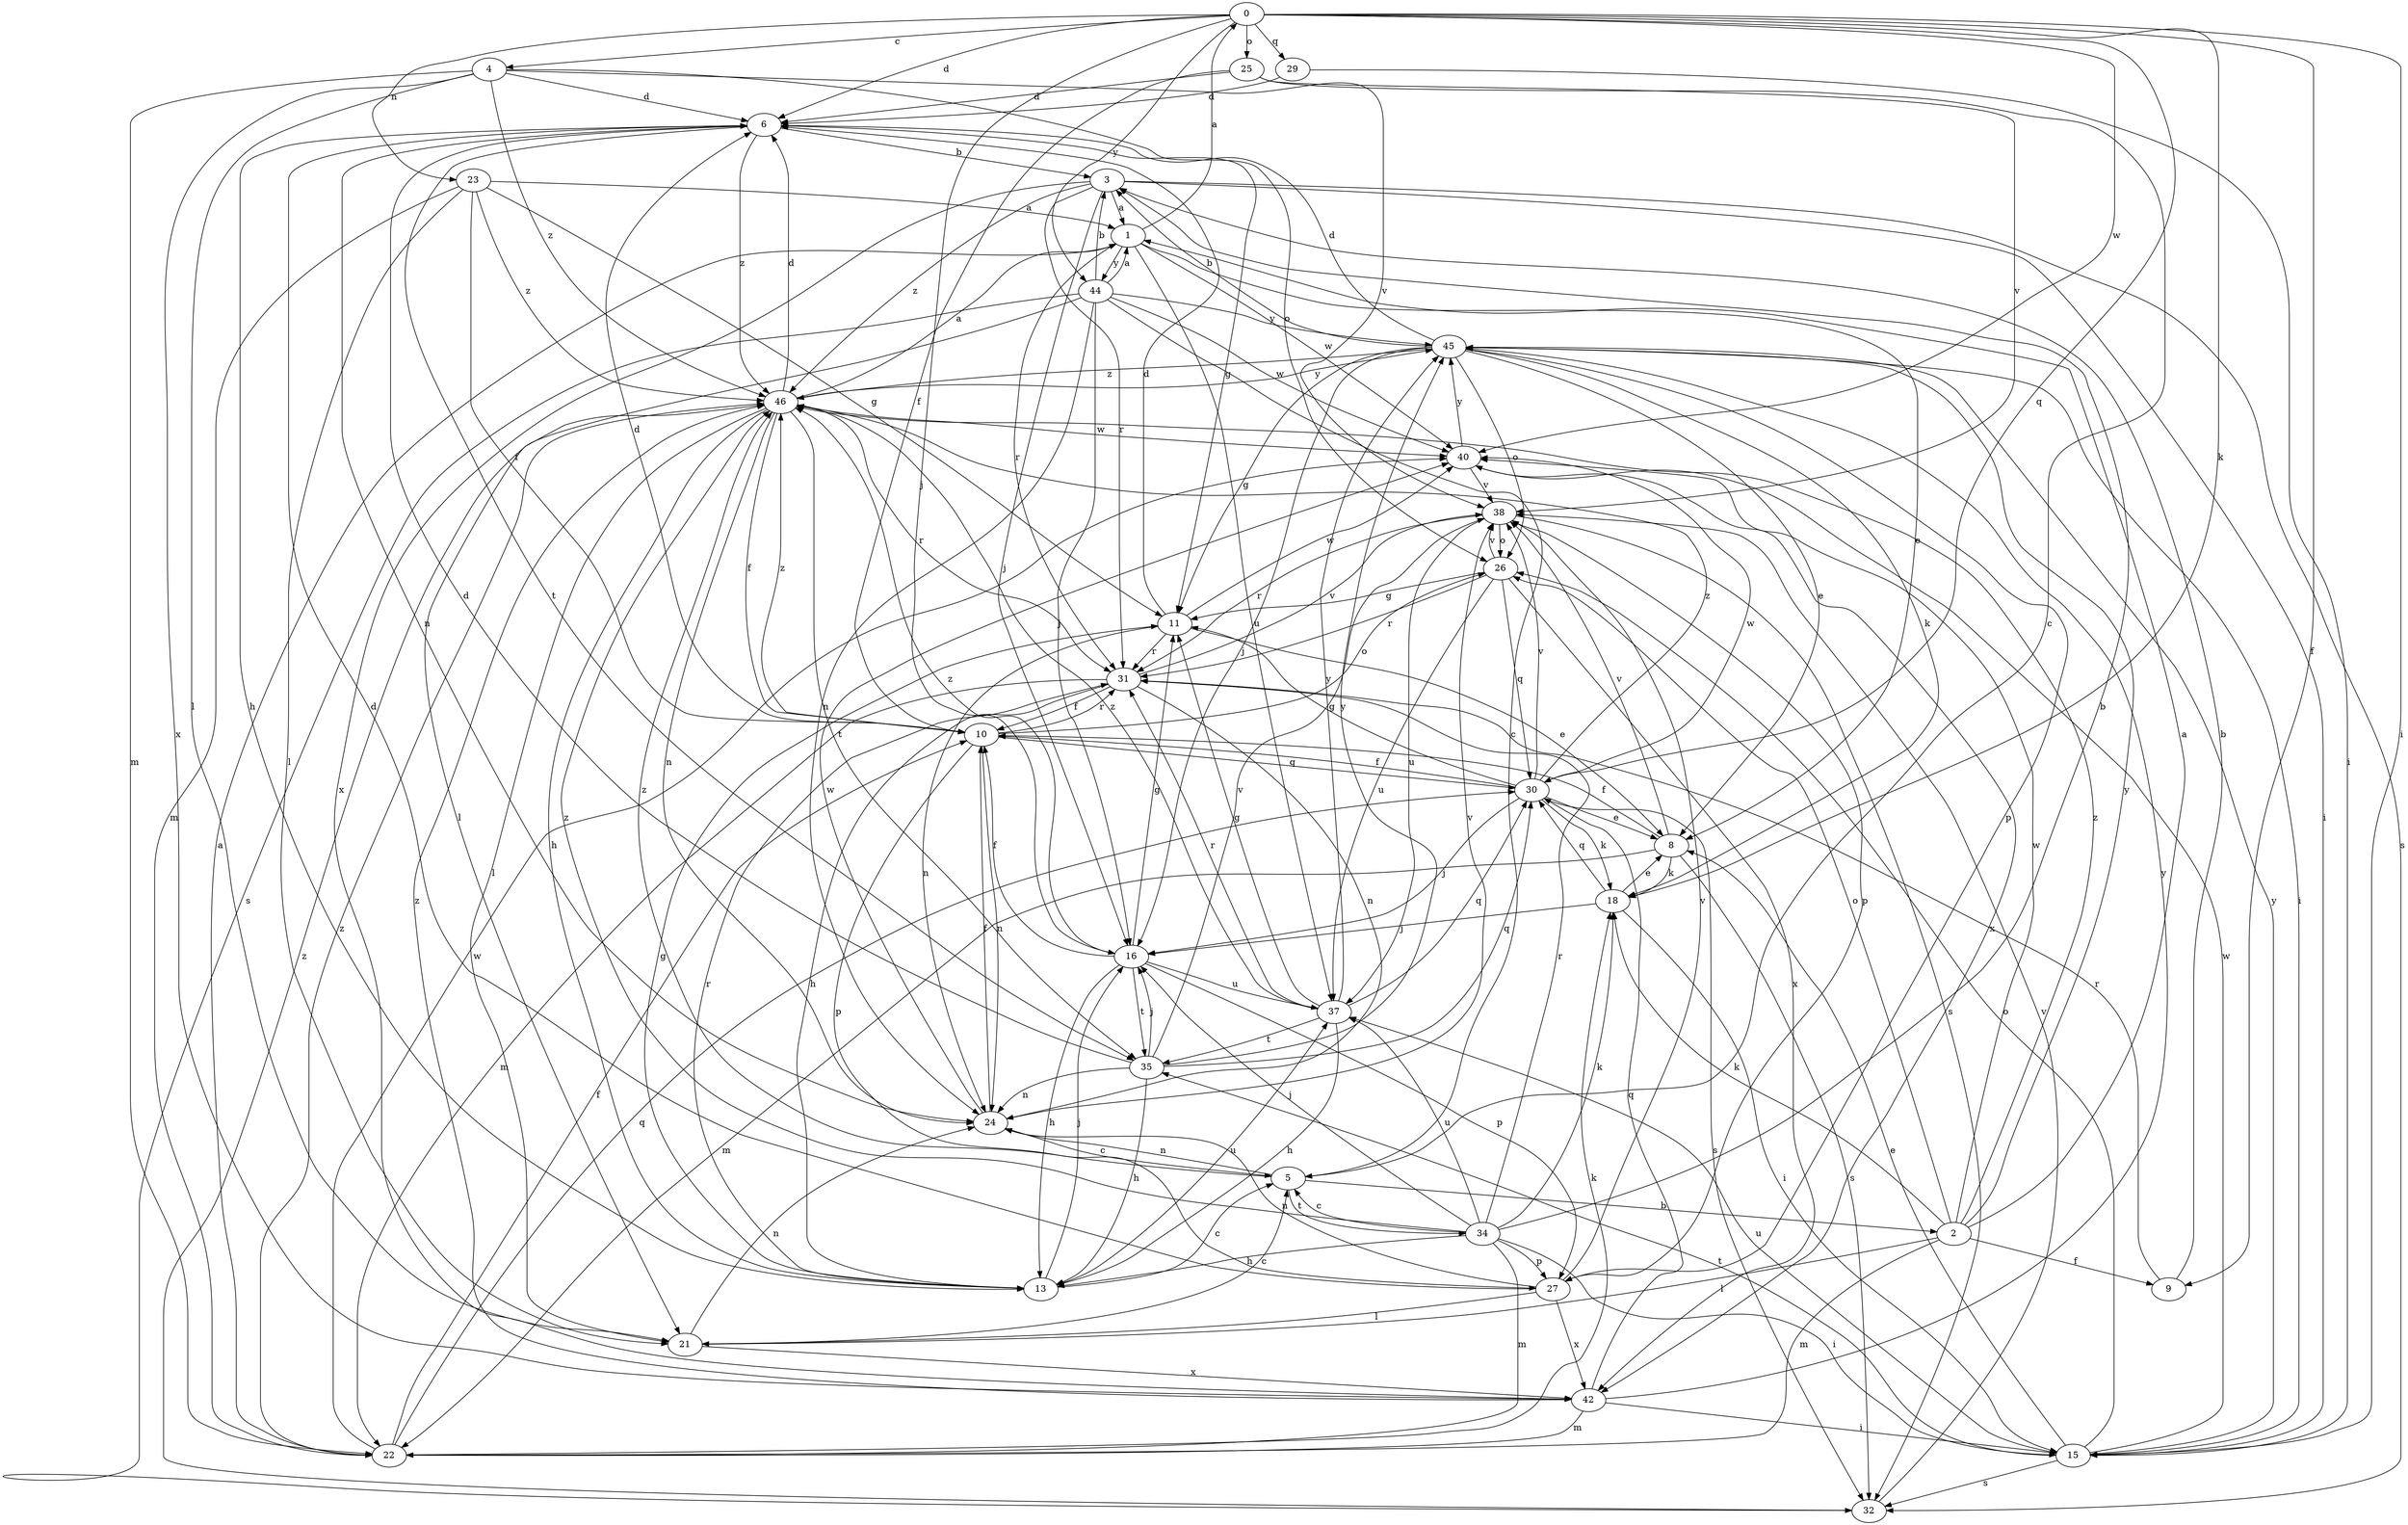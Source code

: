 strict digraph  {
0;
1;
2;
3;
4;
5;
6;
8;
9;
10;
11;
13;
15;
16;
18;
21;
22;
23;
24;
25;
26;
27;
29;
30;
31;
32;
34;
35;
37;
38;
40;
42;
44;
45;
46;
0 -> 4  [label=c];
0 -> 6  [label=d];
0 -> 9  [label=f];
0 -> 15  [label=i];
0 -> 16  [label=j];
0 -> 18  [label=k];
0 -> 23  [label=n];
0 -> 25  [label=o];
0 -> 29  [label=q];
0 -> 30  [label=q];
0 -> 40  [label=w];
0 -> 44  [label=y];
1 -> 0  [label=a];
1 -> 8  [label=e];
1 -> 31  [label=r];
1 -> 37  [label=u];
1 -> 40  [label=w];
1 -> 44  [label=y];
2 -> 1  [label=a];
2 -> 9  [label=f];
2 -> 18  [label=k];
2 -> 21  [label=l];
2 -> 22  [label=m];
2 -> 26  [label=o];
2 -> 40  [label=w];
2 -> 45  [label=y];
2 -> 46  [label=z];
3 -> 1  [label=a];
3 -> 15  [label=i];
3 -> 16  [label=j];
3 -> 31  [label=r];
3 -> 32  [label=s];
3 -> 42  [label=x];
3 -> 46  [label=z];
4 -> 6  [label=d];
4 -> 21  [label=l];
4 -> 22  [label=m];
4 -> 26  [label=o];
4 -> 38  [label=v];
4 -> 42  [label=x];
4 -> 46  [label=z];
5 -> 2  [label=b];
5 -> 24  [label=n];
5 -> 34  [label=t];
5 -> 46  [label=z];
6 -> 3  [label=b];
6 -> 11  [label=g];
6 -> 13  [label=h];
6 -> 24  [label=n];
6 -> 35  [label=t];
6 -> 46  [label=z];
8 -> 10  [label=f];
8 -> 18  [label=k];
8 -> 22  [label=m];
8 -> 32  [label=s];
8 -> 38  [label=v];
9 -> 3  [label=b];
9 -> 31  [label=r];
10 -> 6  [label=d];
10 -> 24  [label=n];
10 -> 26  [label=o];
10 -> 27  [label=p];
10 -> 30  [label=q];
10 -> 31  [label=r];
10 -> 46  [label=z];
11 -> 6  [label=d];
11 -> 8  [label=e];
11 -> 24  [label=n];
11 -> 31  [label=r];
11 -> 40  [label=w];
13 -> 5  [label=c];
13 -> 11  [label=g];
13 -> 16  [label=j];
13 -> 31  [label=r];
13 -> 37  [label=u];
15 -> 8  [label=e];
15 -> 26  [label=o];
15 -> 32  [label=s];
15 -> 35  [label=t];
15 -> 37  [label=u];
15 -> 40  [label=w];
15 -> 45  [label=y];
16 -> 10  [label=f];
16 -> 11  [label=g];
16 -> 13  [label=h];
16 -> 27  [label=p];
16 -> 35  [label=t];
16 -> 37  [label=u];
16 -> 46  [label=z];
18 -> 8  [label=e];
18 -> 15  [label=i];
18 -> 16  [label=j];
18 -> 30  [label=q];
21 -> 5  [label=c];
21 -> 24  [label=n];
21 -> 42  [label=x];
22 -> 1  [label=a];
22 -> 10  [label=f];
22 -> 18  [label=k];
22 -> 30  [label=q];
22 -> 40  [label=w];
22 -> 46  [label=z];
23 -> 1  [label=a];
23 -> 10  [label=f];
23 -> 11  [label=g];
23 -> 21  [label=l];
23 -> 22  [label=m];
23 -> 46  [label=z];
24 -> 5  [label=c];
24 -> 10  [label=f];
24 -> 38  [label=v];
24 -> 40  [label=w];
25 -> 5  [label=c];
25 -> 6  [label=d];
25 -> 10  [label=f];
25 -> 38  [label=v];
26 -> 11  [label=g];
26 -> 30  [label=q];
26 -> 31  [label=r];
26 -> 37  [label=u];
26 -> 38  [label=v];
26 -> 42  [label=x];
27 -> 6  [label=d];
27 -> 21  [label=l];
27 -> 24  [label=n];
27 -> 38  [label=v];
27 -> 42  [label=x];
29 -> 6  [label=d];
29 -> 15  [label=i];
30 -> 8  [label=e];
30 -> 10  [label=f];
30 -> 11  [label=g];
30 -> 16  [label=j];
30 -> 18  [label=k];
30 -> 32  [label=s];
30 -> 38  [label=v];
30 -> 40  [label=w];
30 -> 46  [label=z];
31 -> 10  [label=f];
31 -> 13  [label=h];
31 -> 22  [label=m];
31 -> 24  [label=n];
31 -> 38  [label=v];
32 -> 38  [label=v];
32 -> 46  [label=z];
34 -> 3  [label=b];
34 -> 5  [label=c];
34 -> 13  [label=h];
34 -> 15  [label=i];
34 -> 16  [label=j];
34 -> 18  [label=k];
34 -> 22  [label=m];
34 -> 27  [label=p];
34 -> 31  [label=r];
34 -> 37  [label=u];
34 -> 46  [label=z];
35 -> 6  [label=d];
35 -> 13  [label=h];
35 -> 16  [label=j];
35 -> 24  [label=n];
35 -> 30  [label=q];
35 -> 38  [label=v];
35 -> 45  [label=y];
37 -> 11  [label=g];
37 -> 13  [label=h];
37 -> 30  [label=q];
37 -> 31  [label=r];
37 -> 35  [label=t];
37 -> 45  [label=y];
37 -> 46  [label=z];
38 -> 26  [label=o];
38 -> 27  [label=p];
38 -> 31  [label=r];
38 -> 32  [label=s];
38 -> 37  [label=u];
40 -> 38  [label=v];
40 -> 42  [label=x];
40 -> 45  [label=y];
42 -> 15  [label=i];
42 -> 22  [label=m];
42 -> 30  [label=q];
42 -> 45  [label=y];
42 -> 46  [label=z];
44 -> 1  [label=a];
44 -> 3  [label=b];
44 -> 5  [label=c];
44 -> 16  [label=j];
44 -> 21  [label=l];
44 -> 24  [label=n];
44 -> 32  [label=s];
44 -> 40  [label=w];
44 -> 45  [label=y];
45 -> 3  [label=b];
45 -> 6  [label=d];
45 -> 8  [label=e];
45 -> 11  [label=g];
45 -> 15  [label=i];
45 -> 16  [label=j];
45 -> 18  [label=k];
45 -> 26  [label=o];
45 -> 27  [label=p];
45 -> 46  [label=z];
46 -> 1  [label=a];
46 -> 6  [label=d];
46 -> 10  [label=f];
46 -> 13  [label=h];
46 -> 21  [label=l];
46 -> 24  [label=n];
46 -> 31  [label=r];
46 -> 35  [label=t];
46 -> 40  [label=w];
46 -> 45  [label=y];
}
